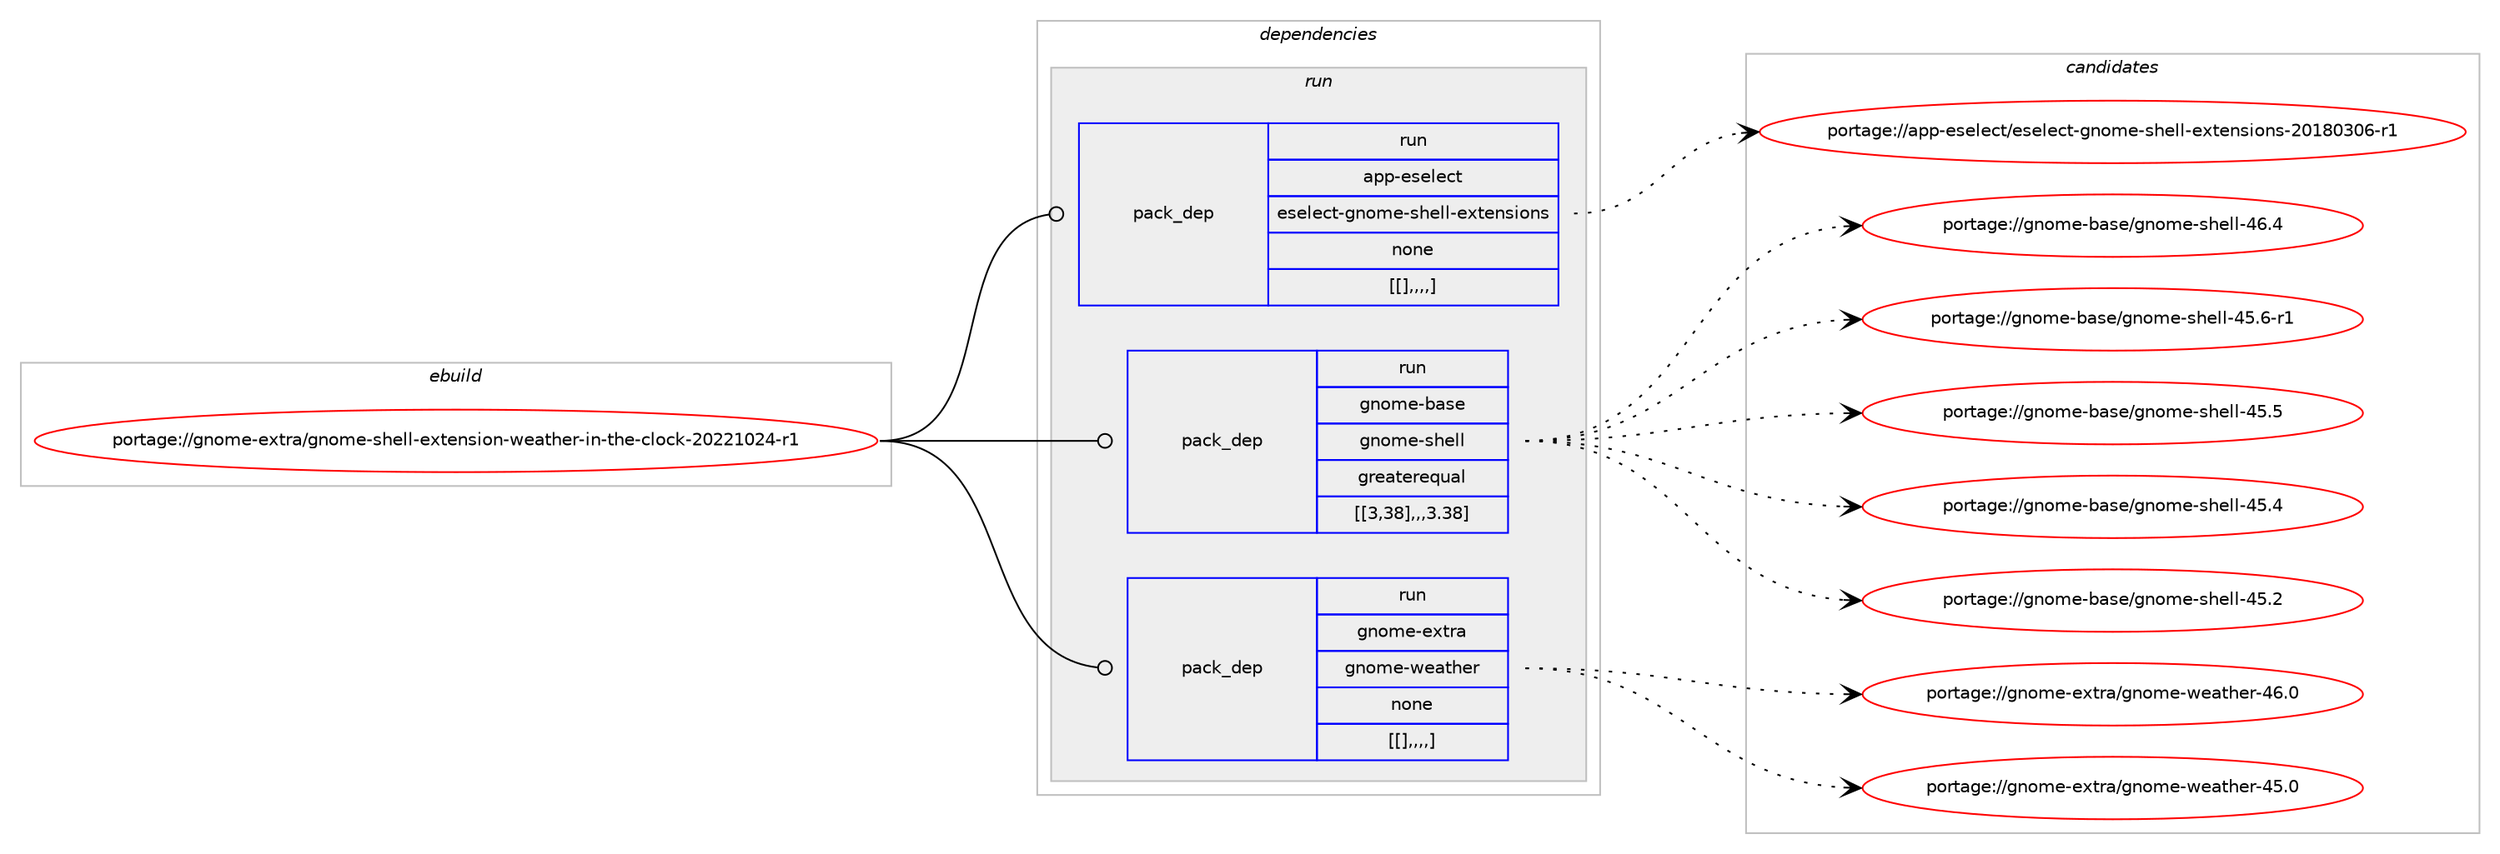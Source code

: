 digraph prolog {

# *************
# Graph options
# *************

newrank=true;
concentrate=true;
compound=true;
graph [rankdir=LR,fontname=Helvetica,fontsize=10,ranksep=1.5];#, ranksep=2.5, nodesep=0.2];
edge  [arrowhead=vee];
node  [fontname=Helvetica,fontsize=10];

# **********
# The ebuild
# **********

subgraph cluster_leftcol {
color=gray;
label=<<i>ebuild</i>>;
id [label="portage://gnome-extra/gnome-shell-extension-weather-in-the-clock-20221024-r1", color=red, width=4, href="../gnome-extra/gnome-shell-extension-weather-in-the-clock-20221024-r1.svg"];
}

# ****************
# The dependencies
# ****************

subgraph cluster_midcol {
color=gray;
label=<<i>dependencies</i>>;
subgraph cluster_compile {
fillcolor="#eeeeee";
style=filled;
label=<<i>compile</i>>;
}
subgraph cluster_compileandrun {
fillcolor="#eeeeee";
style=filled;
label=<<i>compile and run</i>>;
}
subgraph cluster_run {
fillcolor="#eeeeee";
style=filled;
label=<<i>run</i>>;
subgraph pack175212 {
dependency244348 [label=<<TABLE BORDER="0" CELLBORDER="1" CELLSPACING="0" CELLPADDING="4" WIDTH="220"><TR><TD ROWSPAN="6" CELLPADDING="30">pack_dep</TD></TR><TR><TD WIDTH="110">run</TD></TR><TR><TD>app-eselect</TD></TR><TR><TD>eselect-gnome-shell-extensions</TD></TR><TR><TD>none</TD></TR><TR><TD>[[],,,,]</TD></TR></TABLE>>, shape=none, color=blue];
}
id:e -> dependency244348:w [weight=20,style="solid",arrowhead="odot"];
subgraph pack175213 {
dependency244349 [label=<<TABLE BORDER="0" CELLBORDER="1" CELLSPACING="0" CELLPADDING="4" WIDTH="220"><TR><TD ROWSPAN="6" CELLPADDING="30">pack_dep</TD></TR><TR><TD WIDTH="110">run</TD></TR><TR><TD>gnome-base</TD></TR><TR><TD>gnome-shell</TD></TR><TR><TD>greaterequal</TD></TR><TR><TD>[[3,38],,,3.38]</TD></TR></TABLE>>, shape=none, color=blue];
}
id:e -> dependency244349:w [weight=20,style="solid",arrowhead="odot"];
subgraph pack175214 {
dependency244350 [label=<<TABLE BORDER="0" CELLBORDER="1" CELLSPACING="0" CELLPADDING="4" WIDTH="220"><TR><TD ROWSPAN="6" CELLPADDING="30">pack_dep</TD></TR><TR><TD WIDTH="110">run</TD></TR><TR><TD>gnome-extra</TD></TR><TR><TD>gnome-weather</TD></TR><TR><TD>none</TD></TR><TR><TD>[[],,,,]</TD></TR></TABLE>>, shape=none, color=blue];
}
id:e -> dependency244350:w [weight=20,style="solid",arrowhead="odot"];
}
}

# **************
# The candidates
# **************

subgraph cluster_choices {
rank=same;
color=gray;
label=<<i>candidates</i>>;

subgraph choice175212 {
color=black;
nodesep=1;
choice97112112451011151011081019911647101115101108101991164510311011110910145115104101108108451011201161011101151051111101154550484956485148544511449 [label="portage://app-eselect/eselect-gnome-shell-extensions-20180306-r1", color=red, width=4,href="../app-eselect/eselect-gnome-shell-extensions-20180306-r1.svg"];
dependency244348:e -> choice97112112451011151011081019911647101115101108101991164510311011110910145115104101108108451011201161011101151051111101154550484956485148544511449:w [style=dotted,weight="100"];
}
subgraph choice175213 {
color=black;
nodesep=1;
choice10311011110910145989711510147103110111109101451151041011081084552544652 [label="portage://gnome-base/gnome-shell-46.4", color=red, width=4,href="../gnome-base/gnome-shell-46.4.svg"];
choice103110111109101459897115101471031101111091014511510410110810845525346544511449 [label="portage://gnome-base/gnome-shell-45.6-r1", color=red, width=4,href="../gnome-base/gnome-shell-45.6-r1.svg"];
choice10311011110910145989711510147103110111109101451151041011081084552534653 [label="portage://gnome-base/gnome-shell-45.5", color=red, width=4,href="../gnome-base/gnome-shell-45.5.svg"];
choice10311011110910145989711510147103110111109101451151041011081084552534652 [label="portage://gnome-base/gnome-shell-45.4", color=red, width=4,href="../gnome-base/gnome-shell-45.4.svg"];
choice10311011110910145989711510147103110111109101451151041011081084552534650 [label="portage://gnome-base/gnome-shell-45.2", color=red, width=4,href="../gnome-base/gnome-shell-45.2.svg"];
dependency244349:e -> choice10311011110910145989711510147103110111109101451151041011081084552544652:w [style=dotted,weight="100"];
dependency244349:e -> choice103110111109101459897115101471031101111091014511510410110810845525346544511449:w [style=dotted,weight="100"];
dependency244349:e -> choice10311011110910145989711510147103110111109101451151041011081084552534653:w [style=dotted,weight="100"];
dependency244349:e -> choice10311011110910145989711510147103110111109101451151041011081084552534652:w [style=dotted,weight="100"];
dependency244349:e -> choice10311011110910145989711510147103110111109101451151041011081084552534650:w [style=dotted,weight="100"];
}
subgraph choice175214 {
color=black;
nodesep=1;
choice10311011110910145101120116114974710311011110910145119101971161041011144552544648 [label="portage://gnome-extra/gnome-weather-46.0", color=red, width=4,href="../gnome-extra/gnome-weather-46.0.svg"];
choice10311011110910145101120116114974710311011110910145119101971161041011144552534648 [label="portage://gnome-extra/gnome-weather-45.0", color=red, width=4,href="../gnome-extra/gnome-weather-45.0.svg"];
dependency244350:e -> choice10311011110910145101120116114974710311011110910145119101971161041011144552544648:w [style=dotted,weight="100"];
dependency244350:e -> choice10311011110910145101120116114974710311011110910145119101971161041011144552534648:w [style=dotted,weight="100"];
}
}

}
